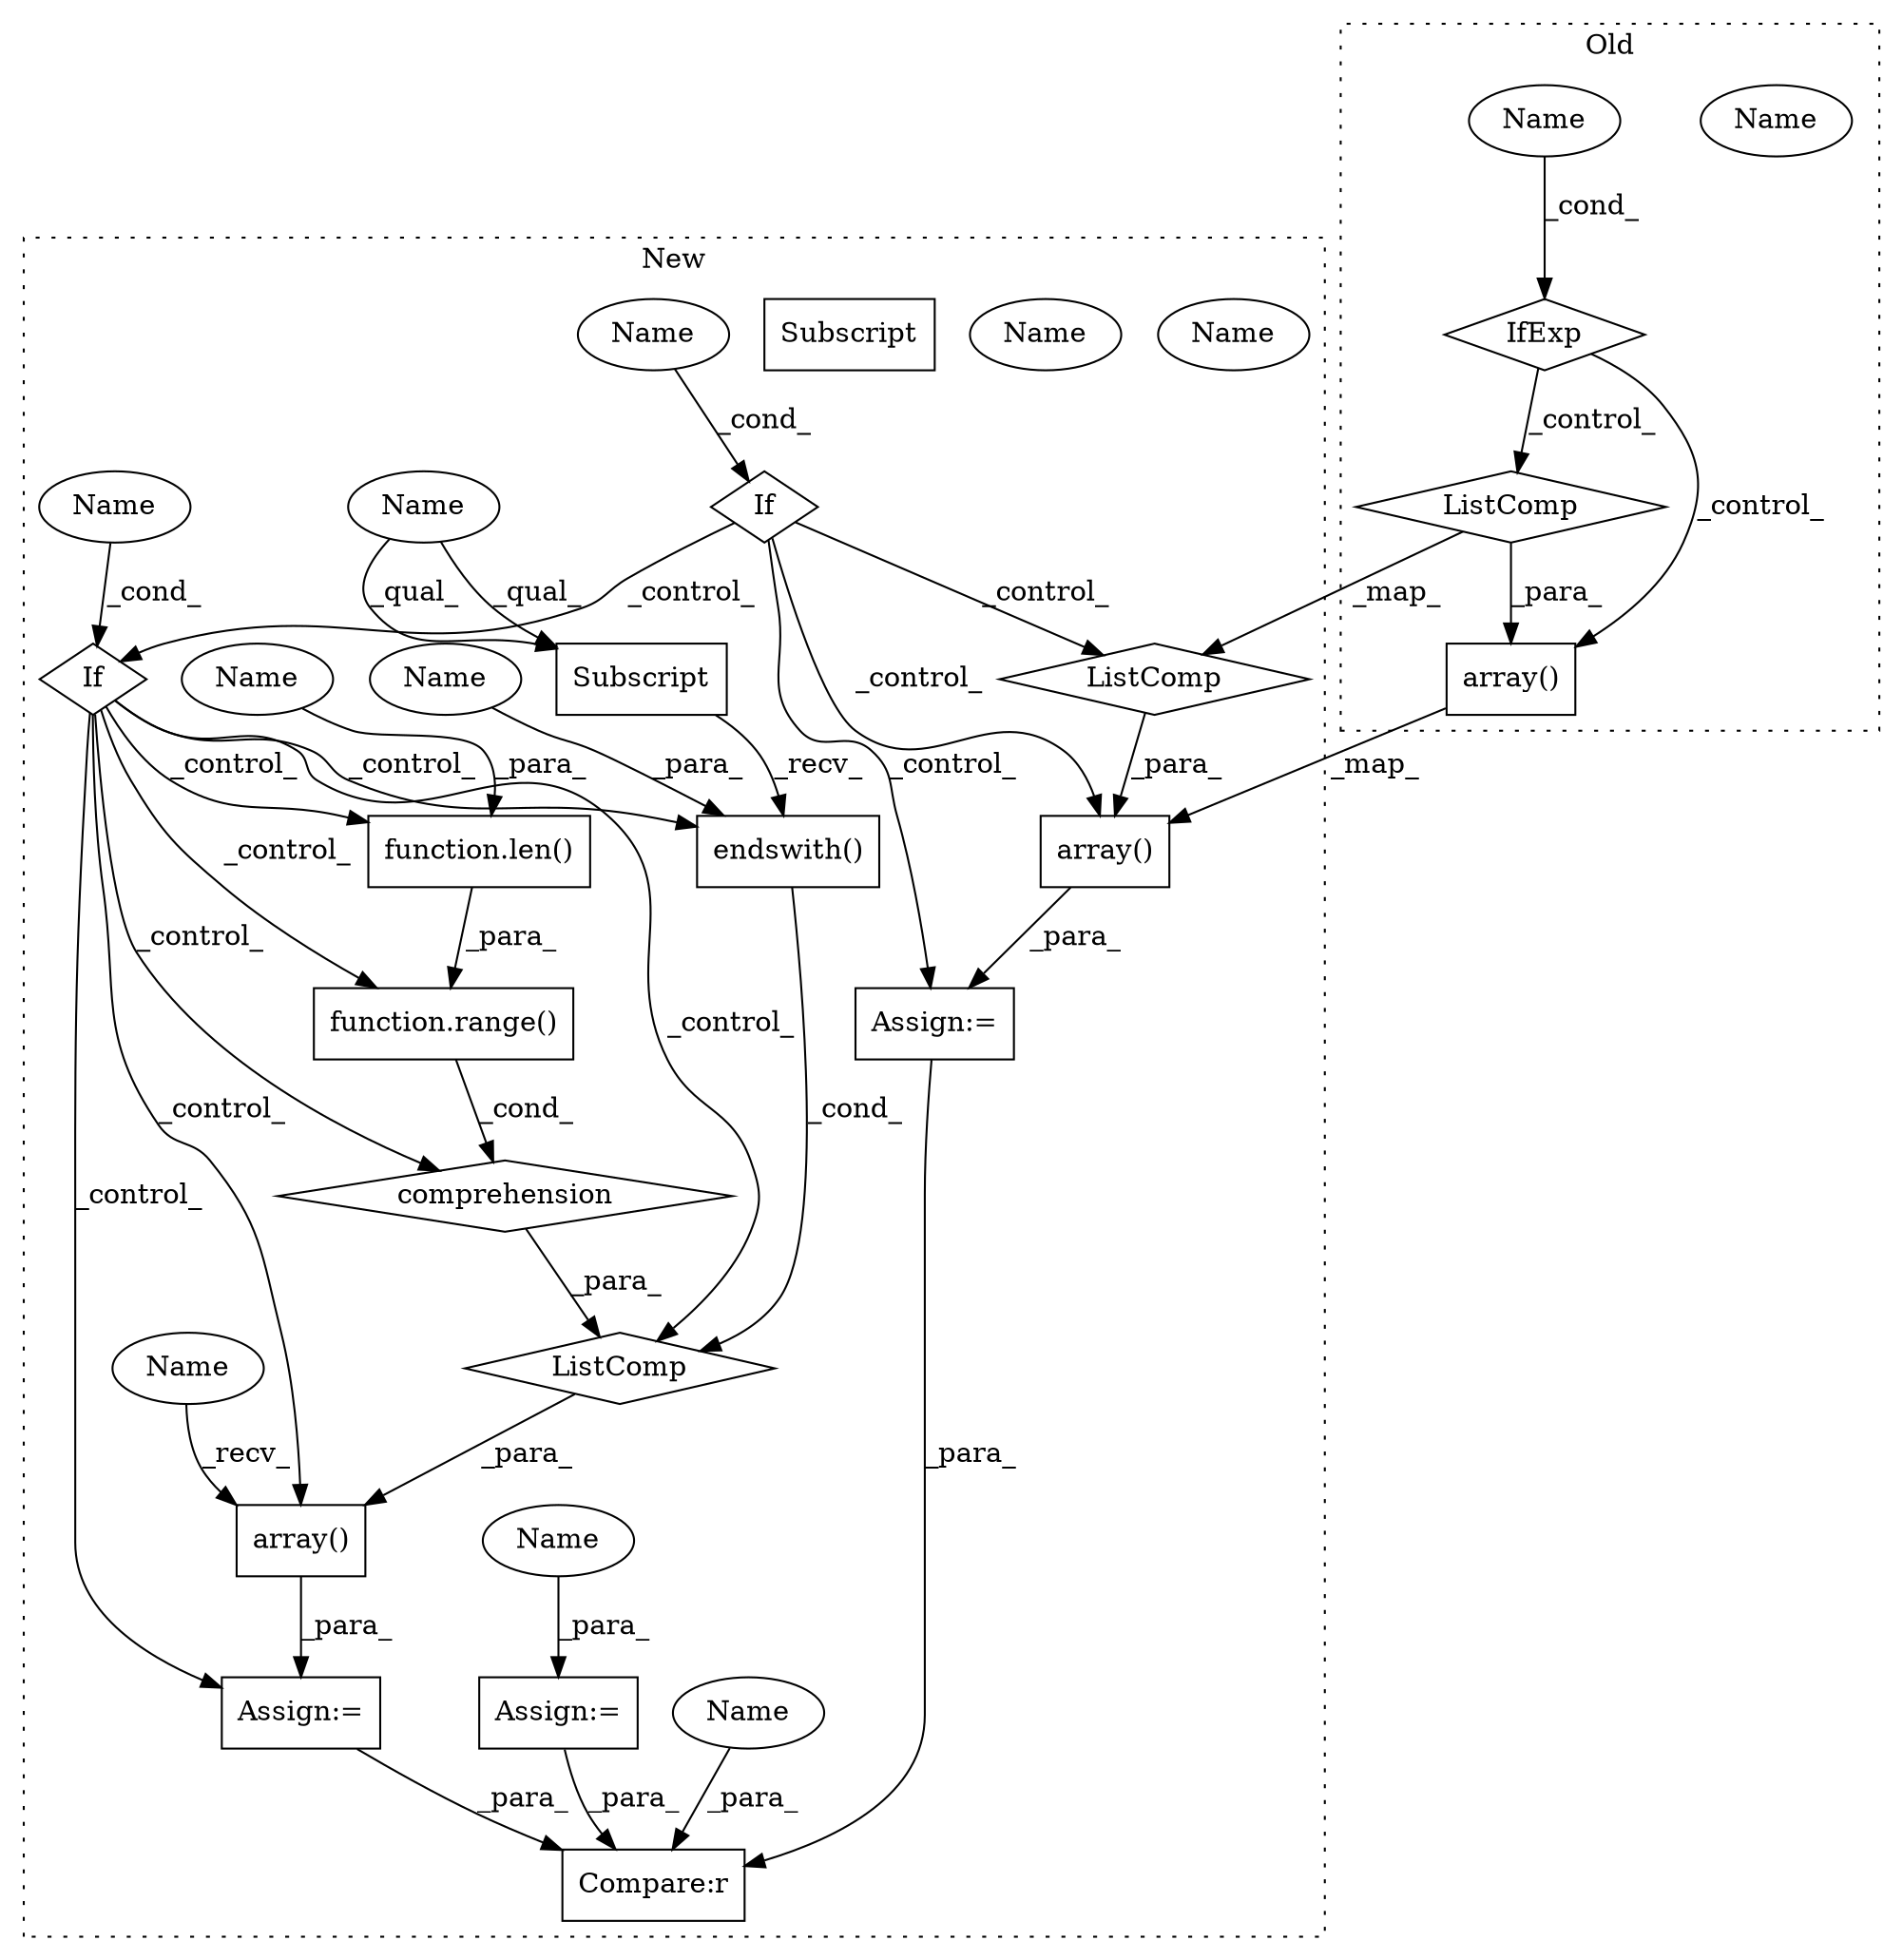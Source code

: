 digraph G {
subgraph cluster0 {
1 [label="IfExp" a="51" s="718,737" l="4,6" shape="diamond"];
7 [label="array()" a="75" s="587,717" l="9,1" shape="box"];
13 [label="ListComp" a="106" s="596" l="121" shape="diamond"];
14 [label="Name" a="87" s="722" l="15" shape="ellipse"];
28 [label="Name" a="87" s="722" l="15" shape="ellipse"];
label = "Old";
style="dotted";
}
subgraph cluster1 {
2 [label="array()" a="75" s="868,1005" l="9,1" shape="box"];
3 [label="Assign:=" a="68" s="865" l="3" shape="box"];
4 [label="If" a="96" s="621" l="3" shape="diamond"];
5 [label="Assign:=" a="68" s="665" l="3" shape="box"];
6 [label="If" a="96" s="825" l="0" shape="diamond"];
8 [label="array()" a="75" s="668,810" l="9,1" shape="box"];
9 [label="Compare:r" a="40" s="1088" l="24" shape="box"];
10 [label="function.range()" a="75" s="964,990" l="6,1" shape="box"];
11 [label="Assign:=" a="68" s="605" l="3" shape="box"];
12 [label="ListComp" a="106" s="677" l="133" shape="diamond"];
15 [label="Name" a="87" s="825" l="14" shape="ellipse"];
16 [label="Name" a="87" s="624" l="15" shape="ellipse"];
17 [label="ListComp" a="106" s="877" l="128" shape="diamond"];
18 [label="comprehension" a="45" s="955" l="3" shape="diamond"];
19 [label="endswith()" a="75" s="895,937" l="28,1" shape="box"];
20 [label="Subscript" a="63" s="895,0" l="18,0" shape="box"];
21 [label="function.len()" a="75" s="970,989" l="4,1" shape="box"];
22 [label="Name" a="87" s="624" l="15" shape="ellipse"];
23 [label="Name" a="87" s="1108" l="4" shape="ellipse"];
24 [label="Name" a="87" s="608" l="4" shape="ellipse"];
25 [label="Name" a="87" s="825" l="14" shape="ellipse"];
26 [label="Name" a="87" s="923" l="14" shape="ellipse"];
27 [label="Name" a="87" s="868" l="2" shape="ellipse"];
29 [label="Subscript" a="63" s="895,0" l="18,0" shape="box"];
30 [label="Name" a="87" s="974" l="15" shape="ellipse"];
31 [label="Name" a="87" s="895" l="15" shape="ellipse"];
label = "New";
style="dotted";
}
1 -> 7 [label="_control_"];
1 -> 13 [label="_control_"];
2 -> 3 [label="_para_"];
3 -> 9 [label="_para_"];
4 -> 12 [label="_control_"];
4 -> 5 [label="_control_"];
4 -> 6 [label="_control_"];
4 -> 8 [label="_control_"];
5 -> 9 [label="_para_"];
6 -> 10 [label="_control_"];
6 -> 19 [label="_control_"];
6 -> 3 [label="_control_"];
6 -> 17 [label="_control_"];
6 -> 18 [label="_control_"];
6 -> 21 [label="_control_"];
6 -> 2 [label="_control_"];
7 -> 8 [label="_map_"];
8 -> 5 [label="_para_"];
10 -> 18 [label="_cond_"];
11 -> 9 [label="_para_"];
12 -> 8 [label="_para_"];
13 -> 12 [label="_map_"];
13 -> 7 [label="_para_"];
17 -> 2 [label="_para_"];
18 -> 17 [label="_para_"];
19 -> 17 [label="_cond_"];
21 -> 10 [label="_para_"];
22 -> 4 [label="_cond_"];
23 -> 9 [label="_para_"];
24 -> 11 [label="_para_"];
25 -> 6 [label="_cond_"];
26 -> 19 [label="_para_"];
27 -> 2 [label="_recv_"];
28 -> 1 [label="_cond_"];
29 -> 19 [label="_recv_"];
30 -> 21 [label="_para_"];
31 -> 29 [label="_qual_"];
31 -> 29 [label="_qual_"];
}